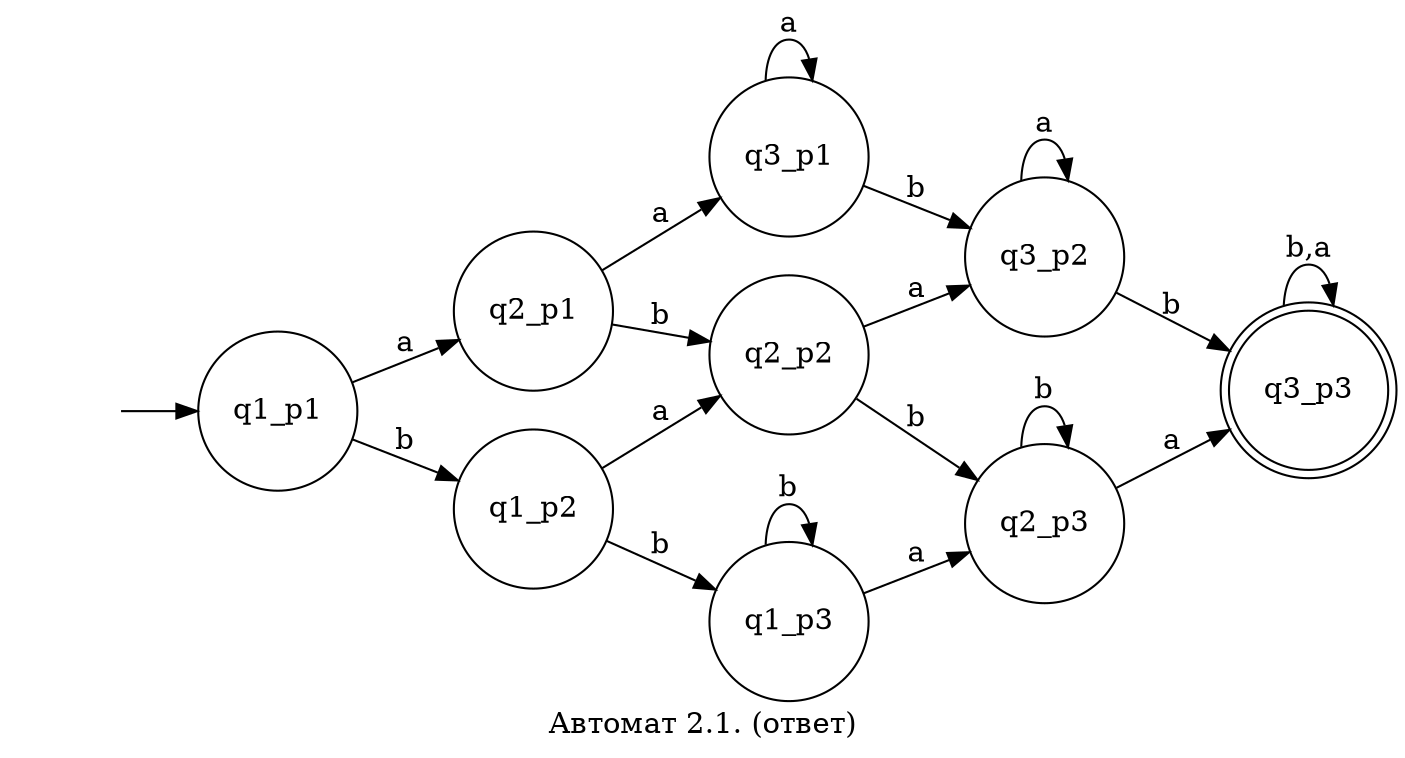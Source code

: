 digraph {
    rankdir = LR;
    label = "Автомат 2.1. (ответ)";
    "" [shape = none];
    node [shape = circle];
    q3_p3 [shape="doublecircle" ];
    ""->q1_p1;
    q1_p1->q2_p1[label="a"];
    q1_p1->q1_p2[label="b"];
    q1_p2->q2_p2[label="a"];
    q1_p2->q1_p3[label="b"];
    q1_p3->q2_p3[label="a"];
    q1_p3->q1_p3[label="b"];
    q2_p1->q3_p1[label="a"];
    q2_p1->q2_p2[label="b"];
    q2_p2->q3_p2[label="a"];
    q2_p2->q2_p3[label="b"];
    q2_p3->q3_p3[label="a"];
    q2_p3->q2_p3[label="b"];
    q3_p1->q3_p1[label="a"];
    q3_p1->q3_p2[label="b"];
    q3_p2->q3_p2[label="a"];
    q3_p2->q3_p3[label="b"];
    q3_p3->q3_p3[label="b,a"];
}